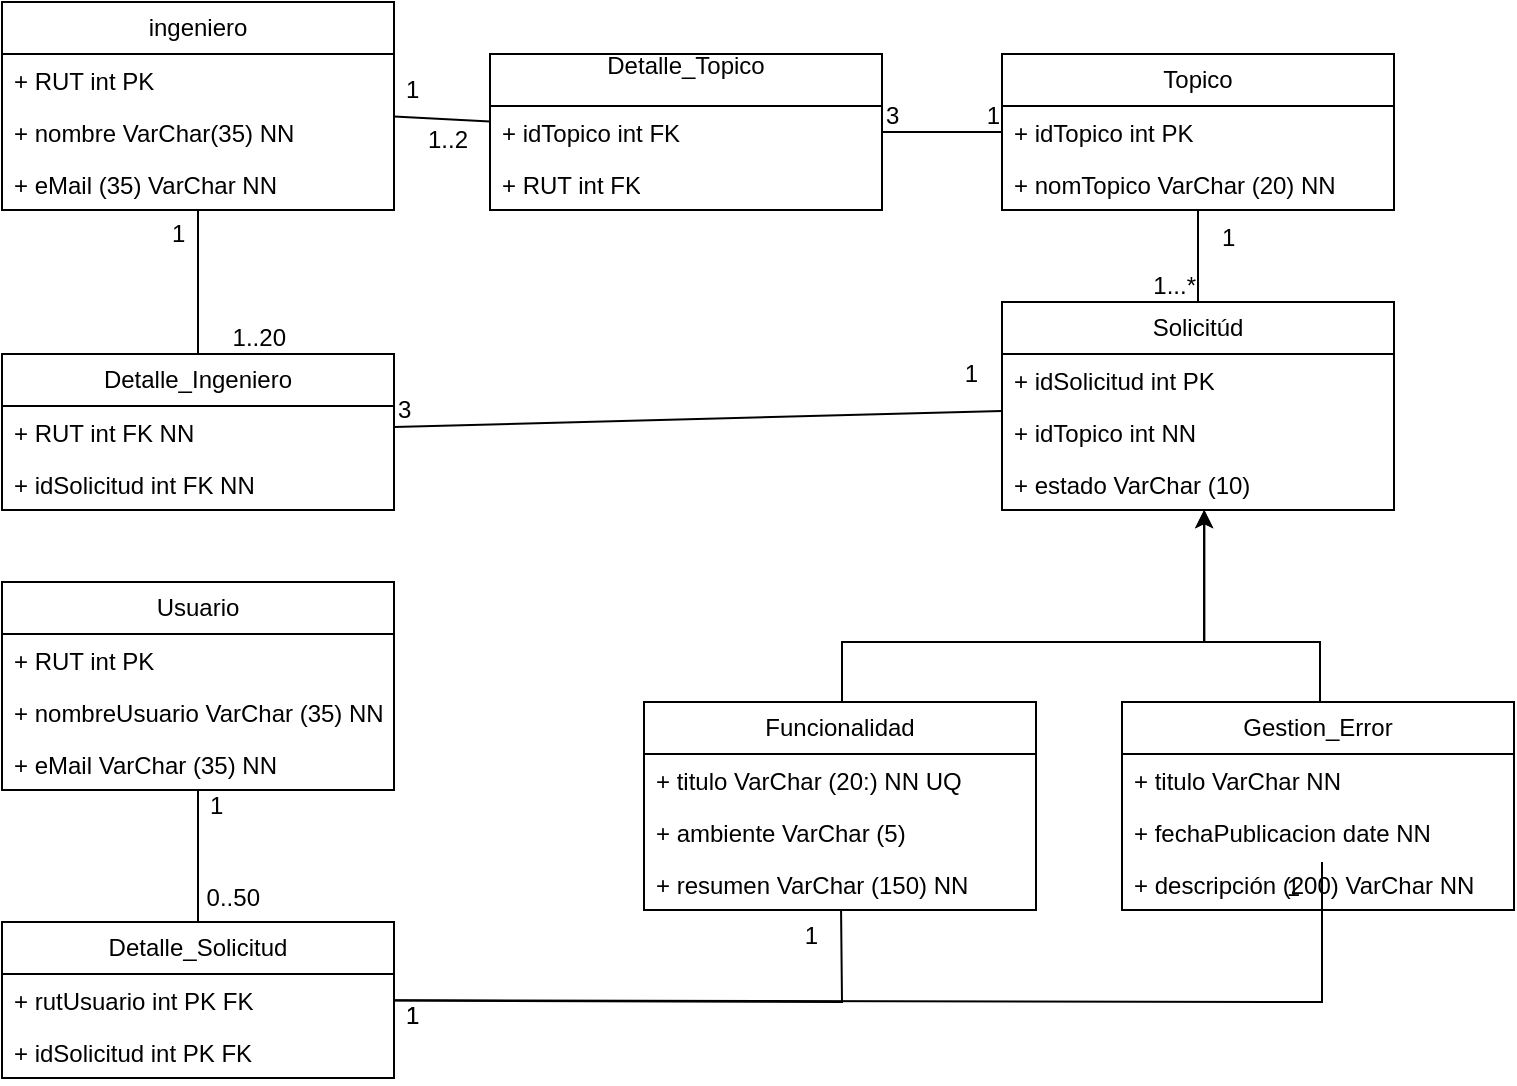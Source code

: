 <mxfile version="28.1.2">
  <diagram name="Página-1" id="w2kIhA_1tUEeSSIlJSaH">
    <mxGraphModel dx="746" dy="454" grid="1" gridSize="10" guides="1" tooltips="1" connect="1" arrows="1" fold="1" page="1" pageScale="1" pageWidth="827" pageHeight="1169" math="0" shadow="0">
      <root>
        <mxCell id="0" />
        <mxCell id="1" parent="0" />
        <mxCell id="el5TF62LQUf2bP_EFKbW-8" value="Funcionalidad" style="swimlane;fontStyle=0;childLayout=stackLayout;horizontal=1;startSize=26;fillColor=none;horizontalStack=0;resizeParent=1;resizeParentMax=0;resizeLast=0;collapsible=1;marginBottom=0;whiteSpace=wrap;html=1;" parent="1" vertex="1">
          <mxGeometry x="381" y="450" width="196" height="104" as="geometry">
            <mxRectangle x="274" y="330" width="100" height="30" as="alternateBounds" />
          </mxGeometry>
        </mxCell>
        <mxCell id="el5TF62LQUf2bP_EFKbW-10" value="+ titulo VarChar (20:) NN UQ" style="text;strokeColor=none;fillColor=none;align=left;verticalAlign=top;spacingLeft=4;spacingRight=4;overflow=hidden;rotatable=0;points=[[0,0.5],[1,0.5]];portConstraint=eastwest;whiteSpace=wrap;html=1;" parent="el5TF62LQUf2bP_EFKbW-8" vertex="1">
          <mxGeometry y="26" width="196" height="26" as="geometry" />
        </mxCell>
        <mxCell id="el5TF62LQUf2bP_EFKbW-11" value="&lt;div&gt;+ ambiente VarChar (5)&lt;/div&gt;&lt;div&gt;&lt;br&gt;&lt;/div&gt;" style="text;strokeColor=none;fillColor=none;align=left;verticalAlign=top;spacingLeft=4;spacingRight=4;overflow=hidden;rotatable=0;points=[[0,0.5],[1,0.5]];portConstraint=eastwest;whiteSpace=wrap;html=1;" parent="el5TF62LQUf2bP_EFKbW-8" vertex="1">
          <mxGeometry y="52" width="196" height="26" as="geometry" />
        </mxCell>
        <mxCell id="el5TF62LQUf2bP_EFKbW-14" value="+ resumen VarChar (150) NN" style="text;strokeColor=none;fillColor=none;align=left;verticalAlign=top;spacingLeft=4;spacingRight=4;overflow=hidden;rotatable=0;points=[[0,0.5],[1,0.5]];portConstraint=eastwest;whiteSpace=wrap;html=1;" parent="el5TF62LQUf2bP_EFKbW-8" vertex="1">
          <mxGeometry y="78" width="196" height="26" as="geometry" />
        </mxCell>
        <mxCell id="el5TF62LQUf2bP_EFKbW-26" value="Topico" style="swimlane;fontStyle=0;childLayout=stackLayout;horizontal=1;startSize=26;fillColor=none;horizontalStack=0;resizeParent=1;resizeParentMax=0;resizeLast=0;collapsible=1;marginBottom=0;whiteSpace=wrap;html=1;" parent="1" vertex="1">
          <mxGeometry x="560" y="126" width="196" height="78" as="geometry">
            <mxRectangle x="274" y="330" width="100" height="30" as="alternateBounds" />
          </mxGeometry>
        </mxCell>
        <mxCell id="el5TF62LQUf2bP_EFKbW-27" value="+ idTopico int PK" style="text;strokeColor=none;fillColor=none;align=left;verticalAlign=top;spacingLeft=4;spacingRight=4;overflow=hidden;rotatable=0;points=[[0,0.5],[1,0.5]];portConstraint=eastwest;whiteSpace=wrap;html=1;" parent="el5TF62LQUf2bP_EFKbW-26" vertex="1">
          <mxGeometry y="26" width="196" height="26" as="geometry" />
        </mxCell>
        <mxCell id="el5TF62LQUf2bP_EFKbW-28" value="+ nomTopico VarChar (20) NN" style="text;strokeColor=none;fillColor=none;align=left;verticalAlign=top;spacingLeft=4;spacingRight=4;overflow=hidden;rotatable=0;points=[[0,0.5],[1,0.5]];portConstraint=eastwest;whiteSpace=wrap;html=1;" parent="el5TF62LQUf2bP_EFKbW-26" vertex="1">
          <mxGeometry y="52" width="196" height="26" as="geometry" />
        </mxCell>
        <mxCell id="el5TF62LQUf2bP_EFKbW-34" value="Gestion_Error" style="swimlane;fontStyle=0;childLayout=stackLayout;horizontal=1;startSize=26;fillColor=none;horizontalStack=0;resizeParent=1;resizeParentMax=0;resizeLast=0;collapsible=1;marginBottom=0;whiteSpace=wrap;html=1;" parent="1" vertex="1">
          <mxGeometry x="620" y="450" width="196" height="104" as="geometry">
            <mxRectangle x="274" y="330" width="100" height="30" as="alternateBounds" />
          </mxGeometry>
        </mxCell>
        <mxCell id="el5TF62LQUf2bP_EFKbW-36" value="+ titulo VarChar NN" style="text;strokeColor=none;fillColor=none;align=left;verticalAlign=top;spacingLeft=4;spacingRight=4;overflow=hidden;rotatable=0;points=[[0,0.5],[1,0.5]];portConstraint=eastwest;whiteSpace=wrap;html=1;" parent="el5TF62LQUf2bP_EFKbW-34" vertex="1">
          <mxGeometry y="26" width="196" height="26" as="geometry" />
        </mxCell>
        <mxCell id="el5TF62LQUf2bP_EFKbW-132" value="+ fechaPublicacion date NN" style="text;strokeColor=none;fillColor=none;align=left;verticalAlign=top;spacingLeft=4;spacingRight=4;overflow=hidden;rotatable=0;points=[[0,0.5],[1,0.5]];portConstraint=eastwest;whiteSpace=wrap;html=1;" parent="el5TF62LQUf2bP_EFKbW-34" vertex="1">
          <mxGeometry y="52" width="196" height="26" as="geometry" />
        </mxCell>
        <mxCell id="el5TF62LQUf2bP_EFKbW-38" value="+ descripción (200) VarChar NN" style="text;strokeColor=none;fillColor=none;align=left;verticalAlign=top;spacingLeft=4;spacingRight=4;overflow=hidden;rotatable=0;points=[[0,0.5],[1,0.5]];portConstraint=eastwest;whiteSpace=wrap;html=1;" parent="el5TF62LQUf2bP_EFKbW-34" vertex="1">
          <mxGeometry y="78" width="196" height="26" as="geometry" />
        </mxCell>
        <mxCell id="el5TF62LQUf2bP_EFKbW-42" value="Usuario" style="swimlane;fontStyle=0;childLayout=stackLayout;horizontal=1;startSize=26;fillColor=none;horizontalStack=0;resizeParent=1;resizeParentMax=0;resizeLast=0;collapsible=1;marginBottom=0;whiteSpace=wrap;html=1;" parent="1" vertex="1">
          <mxGeometry x="60" y="390" width="196" height="104" as="geometry">
            <mxRectangle x="274" y="330" width="100" height="30" as="alternateBounds" />
          </mxGeometry>
        </mxCell>
        <mxCell id="el5TF62LQUf2bP_EFKbW-43" value="+ RUT int PK" style="text;strokeColor=none;fillColor=none;align=left;verticalAlign=top;spacingLeft=4;spacingRight=4;overflow=hidden;rotatable=0;points=[[0,0.5],[1,0.5]];portConstraint=eastwest;whiteSpace=wrap;html=1;" parent="el5TF62LQUf2bP_EFKbW-42" vertex="1">
          <mxGeometry y="26" width="196" height="26" as="geometry" />
        </mxCell>
        <mxCell id="el5TF62LQUf2bP_EFKbW-44" value="+ nombreUsuario VarChar (35) NN" style="text;strokeColor=none;fillColor=none;align=left;verticalAlign=top;spacingLeft=4;spacingRight=4;overflow=hidden;rotatable=0;points=[[0,0.5],[1,0.5]];portConstraint=eastwest;whiteSpace=wrap;html=1;" parent="el5TF62LQUf2bP_EFKbW-42" vertex="1">
          <mxGeometry y="52" width="196" height="26" as="geometry" />
        </mxCell>
        <mxCell id="el5TF62LQUf2bP_EFKbW-45" value="&lt;div&gt;+ eMail VarChar (35) NN&lt;/div&gt;" style="text;strokeColor=none;fillColor=none;align=left;verticalAlign=top;spacingLeft=4;spacingRight=4;overflow=hidden;rotatable=0;points=[[0,0.5],[1,0.5]];portConstraint=eastwest;whiteSpace=wrap;html=1;" parent="el5TF62LQUf2bP_EFKbW-42" vertex="1">
          <mxGeometry y="78" width="196" height="26" as="geometry" />
        </mxCell>
        <mxCell id="el5TF62LQUf2bP_EFKbW-55" value="ingeniero" style="swimlane;fontStyle=0;childLayout=stackLayout;horizontal=1;startSize=26;fillColor=none;horizontalStack=0;resizeParent=1;resizeParentMax=0;resizeLast=0;collapsible=1;marginBottom=0;whiteSpace=wrap;html=1;" parent="1" vertex="1">
          <mxGeometry x="60" y="100" width="196" height="104" as="geometry">
            <mxRectangle x="274" y="330" width="100" height="30" as="alternateBounds" />
          </mxGeometry>
        </mxCell>
        <mxCell id="el5TF62LQUf2bP_EFKbW-56" value="+ RUT int PK" style="text;strokeColor=none;fillColor=none;align=left;verticalAlign=top;spacingLeft=4;spacingRight=4;overflow=hidden;rotatable=0;points=[[0,0.5],[1,0.5]];portConstraint=eastwest;whiteSpace=wrap;html=1;" parent="el5TF62LQUf2bP_EFKbW-55" vertex="1">
          <mxGeometry y="26" width="196" height="26" as="geometry" />
        </mxCell>
        <mxCell id="el5TF62LQUf2bP_EFKbW-57" value="+ nombre VarChar(35) NN" style="text;strokeColor=none;fillColor=none;align=left;verticalAlign=top;spacingLeft=4;spacingRight=4;overflow=hidden;rotatable=0;points=[[0,0.5],[1,0.5]];portConstraint=eastwest;whiteSpace=wrap;html=1;" parent="el5TF62LQUf2bP_EFKbW-55" vertex="1">
          <mxGeometry y="52" width="196" height="26" as="geometry" />
        </mxCell>
        <mxCell id="el5TF62LQUf2bP_EFKbW-58" value="&lt;div&gt;+ eMail (35) VarChar NN&lt;/div&gt;" style="text;strokeColor=none;fillColor=none;align=left;verticalAlign=top;spacingLeft=4;spacingRight=4;overflow=hidden;rotatable=0;points=[[0,0.5],[1,0.5]];portConstraint=eastwest;whiteSpace=wrap;html=1;" parent="el5TF62LQUf2bP_EFKbW-55" vertex="1">
          <mxGeometry y="78" width="196" height="26" as="geometry" />
        </mxCell>
        <mxCell id="el5TF62LQUf2bP_EFKbW-59" value="Solicitúd" style="swimlane;fontStyle=0;childLayout=stackLayout;horizontal=1;startSize=26;fillColor=none;horizontalStack=0;resizeParent=1;resizeParentMax=0;resizeLast=0;collapsible=1;marginBottom=0;whiteSpace=wrap;html=1;" parent="1" vertex="1">
          <mxGeometry x="560" y="250" width="196" height="104" as="geometry">
            <mxRectangle x="274" y="330" width="100" height="30" as="alternateBounds" />
          </mxGeometry>
        </mxCell>
        <mxCell id="el5TF62LQUf2bP_EFKbW-60" value="+ idSolicitud int PK" style="text;strokeColor=none;fillColor=none;align=left;verticalAlign=top;spacingLeft=4;spacingRight=4;overflow=hidden;rotatable=0;points=[[0,0.5],[1,0.5]];portConstraint=eastwest;whiteSpace=wrap;html=1;" parent="el5TF62LQUf2bP_EFKbW-59" vertex="1">
          <mxGeometry y="26" width="196" height="26" as="geometry" />
        </mxCell>
        <mxCell id="el5TF62LQUf2bP_EFKbW-64" value="+ idTopico int NN" style="text;strokeColor=none;fillColor=none;align=left;verticalAlign=top;spacingLeft=4;spacingRight=4;overflow=hidden;rotatable=0;points=[[0,0.5],[1,0.5]];portConstraint=eastwest;whiteSpace=wrap;html=1;" parent="el5TF62LQUf2bP_EFKbW-59" vertex="1">
          <mxGeometry y="52" width="196" height="26" as="geometry" />
        </mxCell>
        <mxCell id="el5TF62LQUf2bP_EFKbW-66" value="+ estado VarChar (10)" style="text;strokeColor=none;fillColor=none;align=left;verticalAlign=top;spacingLeft=4;spacingRight=4;overflow=hidden;rotatable=0;points=[[0,0.5],[1,0.5]];portConstraint=eastwest;whiteSpace=wrap;html=1;" parent="el5TF62LQUf2bP_EFKbW-59" vertex="1">
          <mxGeometry y="78" width="196" height="26" as="geometry" />
        </mxCell>
        <mxCell id="el5TF62LQUf2bP_EFKbW-71" style="edgeStyle=orthogonalEdgeStyle;rounded=0;orthogonalLoop=1;jettySize=auto;html=1;" parent="1" edge="1">
          <mxGeometry relative="1" as="geometry">
            <mxPoint x="719" y="450.01" as="sourcePoint" />
            <mxPoint x="661.009" y="354.0" as="targetPoint" />
            <Array as="points">
              <mxPoint x="719" y="420" />
              <mxPoint x="661" y="420" />
            </Array>
          </mxGeometry>
        </mxCell>
        <mxCell id="el5TF62LQUf2bP_EFKbW-77" value="&lt;div&gt;Detalle_Topico&lt;/div&gt;&lt;div&gt;&lt;br&gt;&lt;/div&gt;" style="swimlane;fontStyle=0;childLayout=stackLayout;horizontal=1;startSize=26;fillColor=none;horizontalStack=0;resizeParent=1;resizeParentMax=0;resizeLast=0;collapsible=1;marginBottom=0;whiteSpace=wrap;html=1;" parent="1" vertex="1">
          <mxGeometry x="304" y="126" width="196" height="78" as="geometry">
            <mxRectangle x="274" y="330" width="100" height="30" as="alternateBounds" />
          </mxGeometry>
        </mxCell>
        <mxCell id="el5TF62LQUf2bP_EFKbW-78" value="+ idTopico int FK" style="text;strokeColor=none;fillColor=none;align=left;verticalAlign=top;spacingLeft=4;spacingRight=4;overflow=hidden;rotatable=0;points=[[0,0.5],[1,0.5]];portConstraint=eastwest;whiteSpace=wrap;html=1;" parent="el5TF62LQUf2bP_EFKbW-77" vertex="1">
          <mxGeometry y="26" width="196" height="26" as="geometry" />
        </mxCell>
        <mxCell id="el5TF62LQUf2bP_EFKbW-80" value="+ RUT int FK" style="text;strokeColor=none;fillColor=none;align=left;verticalAlign=top;spacingLeft=4;spacingRight=4;overflow=hidden;rotatable=0;points=[[0,0.5],[1,0.5]];portConstraint=eastwest;whiteSpace=wrap;html=1;" parent="el5TF62LQUf2bP_EFKbW-77" vertex="1">
          <mxGeometry y="52" width="196" height="26" as="geometry" />
        </mxCell>
        <mxCell id="el5TF62LQUf2bP_EFKbW-88" value="" style="endArrow=none;html=1;rounded=0;" parent="1" source="el5TF62LQUf2bP_EFKbW-55" target="el5TF62LQUf2bP_EFKbW-77" edge="1">
          <mxGeometry relative="1" as="geometry">
            <mxPoint x="320" y="340" as="sourcePoint" />
            <mxPoint x="480" y="340" as="targetPoint" />
          </mxGeometry>
        </mxCell>
        <mxCell id="el5TF62LQUf2bP_EFKbW-89" value="1" style="resizable=0;html=1;whiteSpace=wrap;align=left;verticalAlign=bottom;" parent="el5TF62LQUf2bP_EFKbW-88" connectable="0" vertex="1">
          <mxGeometry x="-1" relative="1" as="geometry">
            <mxPoint x="4" y="-5" as="offset" />
          </mxGeometry>
        </mxCell>
        <mxCell id="el5TF62LQUf2bP_EFKbW-90" value="1..2" style="resizable=0;html=1;whiteSpace=wrap;align=right;verticalAlign=bottom;" parent="el5TF62LQUf2bP_EFKbW-88" connectable="0" vertex="1">
          <mxGeometry x="1" relative="1" as="geometry">
            <mxPoint x="-9" y="18" as="offset" />
          </mxGeometry>
        </mxCell>
        <mxCell id="el5TF62LQUf2bP_EFKbW-92" value="" style="endArrow=none;html=1;rounded=0;" parent="1" source="el5TF62LQUf2bP_EFKbW-55" target="el5TF62LQUf2bP_EFKbW-95" edge="1">
          <mxGeometry relative="1" as="geometry">
            <mxPoint x="330" y="300" as="sourcePoint" />
            <mxPoint x="380" y="230" as="targetPoint" />
          </mxGeometry>
        </mxCell>
        <mxCell id="el5TF62LQUf2bP_EFKbW-93" value="1" style="resizable=0;html=1;whiteSpace=wrap;align=left;verticalAlign=bottom;" parent="el5TF62LQUf2bP_EFKbW-92" connectable="0" vertex="1">
          <mxGeometry x="-1" relative="1" as="geometry">
            <mxPoint x="-15" y="20" as="offset" />
          </mxGeometry>
        </mxCell>
        <mxCell id="el5TF62LQUf2bP_EFKbW-94" value="1..20" style="resizable=0;html=1;whiteSpace=wrap;align=right;verticalAlign=bottom;" parent="el5TF62LQUf2bP_EFKbW-92" connectable="0" vertex="1">
          <mxGeometry x="1" relative="1" as="geometry">
            <mxPoint x="45" as="offset" />
          </mxGeometry>
        </mxCell>
        <mxCell id="el5TF62LQUf2bP_EFKbW-95" value="Detalle_Ingeniero" style="swimlane;fontStyle=0;childLayout=stackLayout;horizontal=1;startSize=26;fillColor=none;horizontalStack=0;resizeParent=1;resizeParentMax=0;resizeLast=0;collapsible=1;marginBottom=0;whiteSpace=wrap;html=1;" parent="1" vertex="1">
          <mxGeometry x="60" y="276" width="196" height="78" as="geometry">
            <mxRectangle x="274" y="330" width="100" height="30" as="alternateBounds" />
          </mxGeometry>
        </mxCell>
        <mxCell id="el5TF62LQUf2bP_EFKbW-96" value="+ RUT int FK NN" style="text;strokeColor=none;fillColor=none;align=left;verticalAlign=top;spacingLeft=4;spacingRight=4;overflow=hidden;rotatable=0;points=[[0,0.5],[1,0.5]];portConstraint=eastwest;whiteSpace=wrap;html=1;" parent="el5TF62LQUf2bP_EFKbW-95" vertex="1">
          <mxGeometry y="26" width="196" height="26" as="geometry" />
        </mxCell>
        <mxCell id="el5TF62LQUf2bP_EFKbW-110" value="+ idSolicitud int FK NN" style="text;strokeColor=none;fillColor=none;align=left;verticalAlign=top;spacingLeft=4;spacingRight=4;overflow=hidden;rotatable=0;points=[[0,0.5],[1,0.5]];portConstraint=eastwest;whiteSpace=wrap;html=1;" parent="el5TF62LQUf2bP_EFKbW-95" vertex="1">
          <mxGeometry y="52" width="196" height="26" as="geometry" />
        </mxCell>
        <mxCell id="el5TF62LQUf2bP_EFKbW-101" value="" style="endArrow=none;html=1;rounded=0;" parent="1" source="el5TF62LQUf2bP_EFKbW-95" target="el5TF62LQUf2bP_EFKbW-59" edge="1">
          <mxGeometry relative="1" as="geometry">
            <mxPoint x="420" y="330" as="sourcePoint" />
            <mxPoint x="461" y="367" as="targetPoint" />
          </mxGeometry>
        </mxCell>
        <mxCell id="el5TF62LQUf2bP_EFKbW-102" value="3" style="resizable=0;html=1;whiteSpace=wrap;align=left;verticalAlign=bottom;" parent="el5TF62LQUf2bP_EFKbW-101" connectable="0" vertex="1">
          <mxGeometry x="-1" relative="1" as="geometry" />
        </mxCell>
        <mxCell id="el5TF62LQUf2bP_EFKbW-103" value="1" style="resizable=0;html=1;whiteSpace=wrap;align=right;verticalAlign=bottom;" parent="el5TF62LQUf2bP_EFKbW-101" connectable="0" vertex="1">
          <mxGeometry x="1" relative="1" as="geometry">
            <mxPoint x="-10" y="-10" as="offset" />
          </mxGeometry>
        </mxCell>
        <mxCell id="el5TF62LQUf2bP_EFKbW-104" value="" style="endArrow=none;html=1;rounded=0;" parent="1" source="el5TF62LQUf2bP_EFKbW-77" target="el5TF62LQUf2bP_EFKbW-26" edge="1">
          <mxGeometry relative="1" as="geometry">
            <mxPoint x="546" y="110" as="sourcePoint" />
            <mxPoint x="706" y="110" as="targetPoint" />
          </mxGeometry>
        </mxCell>
        <mxCell id="el5TF62LQUf2bP_EFKbW-105" value="3" style="resizable=0;html=1;whiteSpace=wrap;align=left;verticalAlign=bottom;" parent="el5TF62LQUf2bP_EFKbW-104" connectable="0" vertex="1">
          <mxGeometry x="-1" relative="1" as="geometry" />
        </mxCell>
        <mxCell id="el5TF62LQUf2bP_EFKbW-106" value="1" style="resizable=0;html=1;whiteSpace=wrap;align=right;verticalAlign=bottom;" parent="el5TF62LQUf2bP_EFKbW-104" connectable="0" vertex="1">
          <mxGeometry x="1" relative="1" as="geometry" />
        </mxCell>
        <mxCell id="el5TF62LQUf2bP_EFKbW-107" value="" style="endArrow=none;html=1;rounded=0;" parent="1" source="el5TF62LQUf2bP_EFKbW-26" target="el5TF62LQUf2bP_EFKbW-59" edge="1">
          <mxGeometry relative="1" as="geometry">
            <mxPoint x="460" y="380" as="sourcePoint" />
            <mxPoint x="620" y="380" as="targetPoint" />
          </mxGeometry>
        </mxCell>
        <mxCell id="el5TF62LQUf2bP_EFKbW-108" value="1" style="resizable=0;html=1;whiteSpace=wrap;align=left;verticalAlign=bottom;" parent="el5TF62LQUf2bP_EFKbW-107" connectable="0" vertex="1">
          <mxGeometry x="-1" relative="1" as="geometry">
            <mxPoint x="10" y="22" as="offset" />
          </mxGeometry>
        </mxCell>
        <mxCell id="el5TF62LQUf2bP_EFKbW-109" value="1...*" style="resizable=0;html=1;whiteSpace=wrap;align=right;verticalAlign=bottom;" parent="el5TF62LQUf2bP_EFKbW-107" connectable="0" vertex="1">
          <mxGeometry x="1" relative="1" as="geometry" />
        </mxCell>
        <mxCell id="el5TF62LQUf2bP_EFKbW-111" value="" style="endArrow=none;html=1;rounded=0;" parent="1" source="el5TF62LQUf2bP_EFKbW-42" target="el5TF62LQUf2bP_EFKbW-117" edge="1">
          <mxGeometry relative="1" as="geometry">
            <mxPoint x="290" y="527.748" as="sourcePoint" />
            <mxPoint x="220" y="510" as="targetPoint" />
          </mxGeometry>
        </mxCell>
        <mxCell id="el5TF62LQUf2bP_EFKbW-112" value="1" style="resizable=0;html=1;whiteSpace=wrap;align=left;verticalAlign=bottom;" parent="el5TF62LQUf2bP_EFKbW-111" connectable="0" vertex="1">
          <mxGeometry x="-1" relative="1" as="geometry">
            <mxPoint x="4" y="16" as="offset" />
          </mxGeometry>
        </mxCell>
        <mxCell id="el5TF62LQUf2bP_EFKbW-113" value="0..50" style="resizable=0;html=1;whiteSpace=wrap;align=right;verticalAlign=bottom;" parent="el5TF62LQUf2bP_EFKbW-111" connectable="0" vertex="1">
          <mxGeometry x="1" relative="1" as="geometry">
            <mxPoint x="32" y="-4" as="offset" />
          </mxGeometry>
        </mxCell>
        <mxCell id="el5TF62LQUf2bP_EFKbW-114" value="" style="endArrow=none;html=1;rounded=0;" parent="1" source="el5TF62LQUf2bP_EFKbW-117" edge="1">
          <mxGeometry relative="1" as="geometry">
            <mxPoint x="230" y="559" as="sourcePoint" />
            <mxPoint x="720" y="530" as="targetPoint" />
            <Array as="points">
              <mxPoint x="720" y="600" />
            </Array>
          </mxGeometry>
        </mxCell>
        <mxCell id="el5TF62LQUf2bP_EFKbW-115" value="1" style="resizable=0;html=1;whiteSpace=wrap;align=left;verticalAlign=bottom;" parent="el5TF62LQUf2bP_EFKbW-114" connectable="0" vertex="1">
          <mxGeometry x="-1" relative="1" as="geometry">
            <mxPoint x="4" y="16" as="offset" />
          </mxGeometry>
        </mxCell>
        <mxCell id="el5TF62LQUf2bP_EFKbW-116" value="1" style="resizable=0;html=1;whiteSpace=wrap;align=right;verticalAlign=bottom;" parent="el5TF62LQUf2bP_EFKbW-114" connectable="0" vertex="1">
          <mxGeometry x="1" relative="1" as="geometry">
            <mxPoint x="-10" y="21" as="offset" />
          </mxGeometry>
        </mxCell>
        <mxCell id="el5TF62LQUf2bP_EFKbW-117" value="Detalle_Solicitud" style="swimlane;fontStyle=0;childLayout=stackLayout;horizontal=1;startSize=26;fillColor=none;horizontalStack=0;resizeParent=1;resizeParentMax=0;resizeLast=0;collapsible=1;marginBottom=0;whiteSpace=wrap;html=1;" parent="1" vertex="1">
          <mxGeometry x="60" y="560" width="196" height="78" as="geometry">
            <mxRectangle x="274" y="330" width="100" height="30" as="alternateBounds" />
          </mxGeometry>
        </mxCell>
        <mxCell id="el5TF62LQUf2bP_EFKbW-118" value="+ rutUsuario int PK FK" style="text;strokeColor=none;fillColor=none;align=left;verticalAlign=top;spacingLeft=4;spacingRight=4;overflow=hidden;rotatable=0;points=[[0,0.5],[1,0.5]];portConstraint=eastwest;whiteSpace=wrap;html=1;" parent="el5TF62LQUf2bP_EFKbW-117" vertex="1">
          <mxGeometry y="26" width="196" height="26" as="geometry" />
        </mxCell>
        <mxCell id="el5TF62LQUf2bP_EFKbW-124" value="+ idSolicitud int PK FK" style="text;strokeColor=none;fillColor=none;align=left;verticalAlign=top;spacingLeft=4;spacingRight=4;overflow=hidden;rotatable=0;points=[[0,0.5],[1,0.5]];portConstraint=eastwest;whiteSpace=wrap;html=1;" parent="el5TF62LQUf2bP_EFKbW-117" vertex="1">
          <mxGeometry y="52" width="196" height="26" as="geometry" />
        </mxCell>
        <mxCell id="el5TF62LQUf2bP_EFKbW-126" value="" style="endArrow=none;html=1;rounded=0;" parent="1" source="el5TF62LQUf2bP_EFKbW-117" target="el5TF62LQUf2bP_EFKbW-8" edge="1">
          <mxGeometry relative="1" as="geometry">
            <mxPoint x="256" y="598" as="sourcePoint" />
            <mxPoint x="720" y="530" as="targetPoint" />
            <Array as="points">
              <mxPoint x="480" y="600" />
            </Array>
          </mxGeometry>
        </mxCell>
        <mxCell id="el5TF62LQUf2bP_EFKbW-127" value="1" style="resizable=0;html=1;whiteSpace=wrap;align=left;verticalAlign=bottom;" parent="el5TF62LQUf2bP_EFKbW-126" connectable="0" vertex="1">
          <mxGeometry x="-1" relative="1" as="geometry">
            <mxPoint x="4" y="16" as="offset" />
          </mxGeometry>
        </mxCell>
        <mxCell id="el5TF62LQUf2bP_EFKbW-128" value="1" style="resizable=0;html=1;whiteSpace=wrap;align=right;verticalAlign=bottom;" parent="el5TF62LQUf2bP_EFKbW-126" connectable="0" vertex="1">
          <mxGeometry x="1" relative="1" as="geometry">
            <mxPoint x="-10" y="21" as="offset" />
          </mxGeometry>
        </mxCell>
        <mxCell id="el5TF62LQUf2bP_EFKbW-129" style="edgeStyle=orthogonalEdgeStyle;rounded=0;orthogonalLoop=1;jettySize=auto;html=1;" parent="1" source="el5TF62LQUf2bP_EFKbW-8" edge="1">
          <mxGeometry relative="1" as="geometry">
            <mxPoint x="519.998" y="451.352" as="sourcePoint" />
            <mxPoint x="661.19" y="354" as="targetPoint" />
            <Array as="points">
              <mxPoint x="480" y="420" />
              <mxPoint x="661" y="420" />
            </Array>
          </mxGeometry>
        </mxCell>
      </root>
    </mxGraphModel>
  </diagram>
</mxfile>
